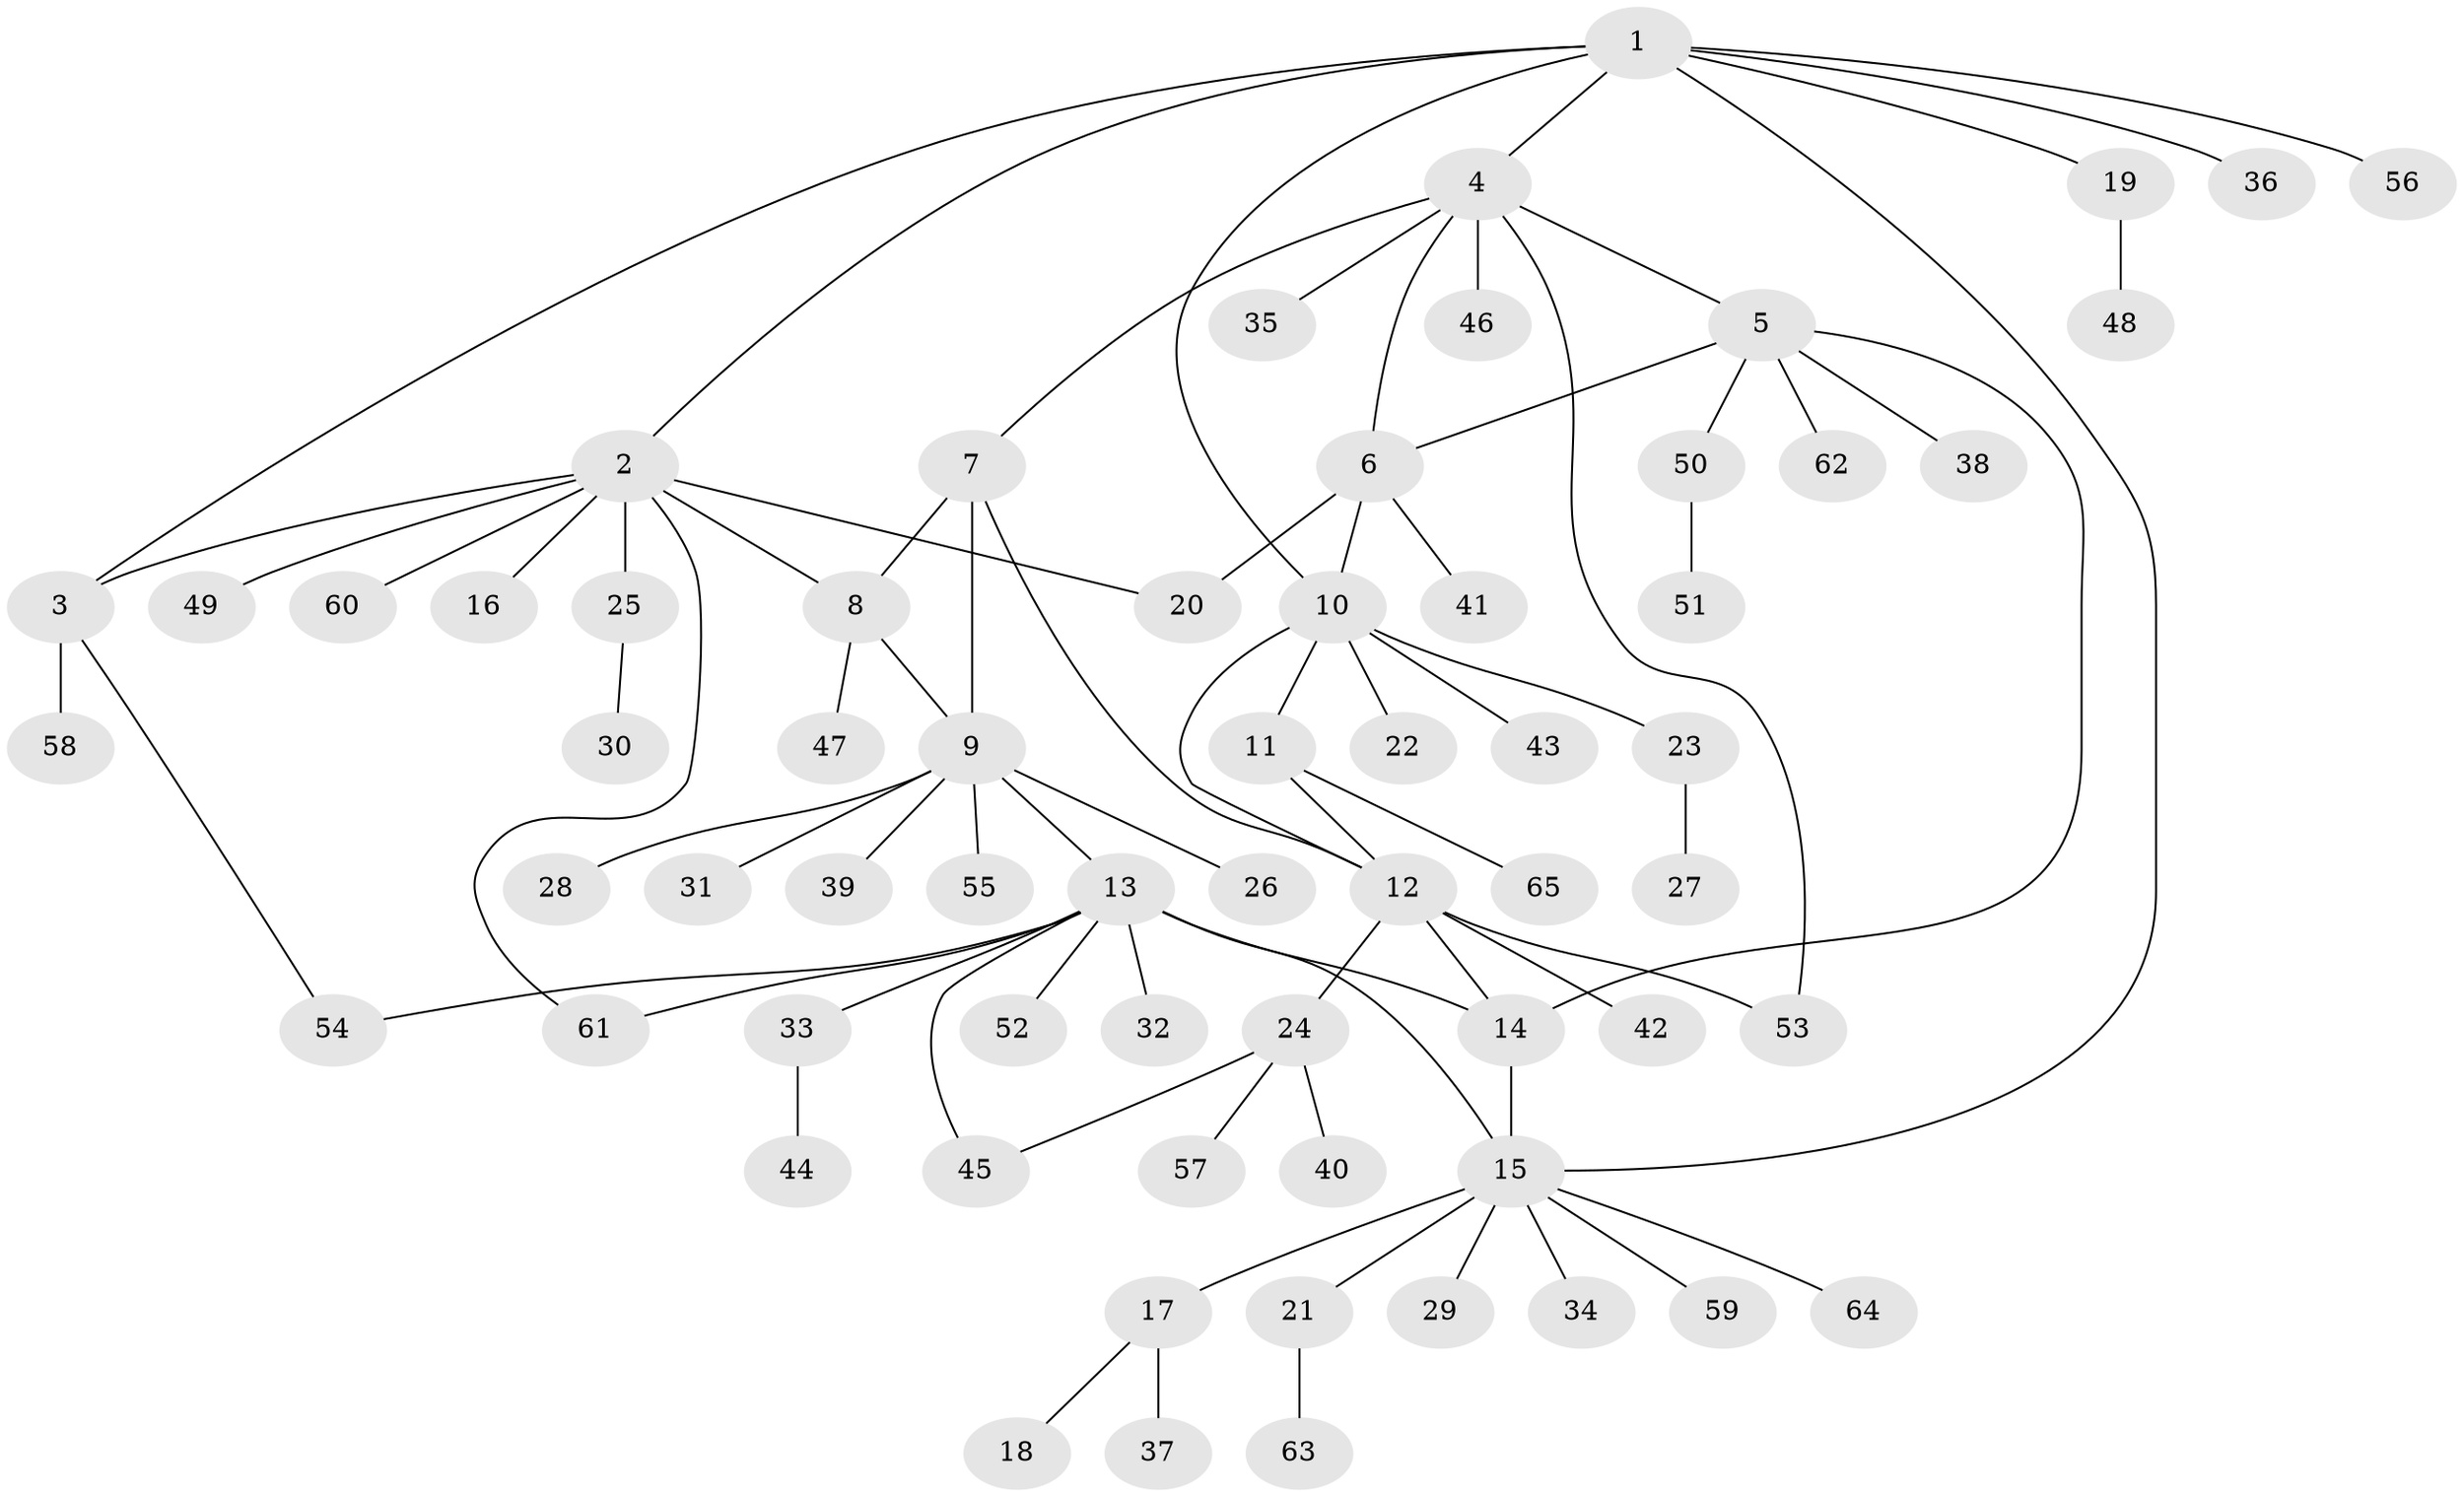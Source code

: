 // coarse degree distribution, {5: 0.10526315789473684, 8: 0.10526315789473684, 4: 0.15789473684210525, 2: 0.10526315789473684, 1: 0.5263157894736842}
// Generated by graph-tools (version 1.1) at 2025/19/03/04/25 18:19:33]
// undirected, 65 vertices, 80 edges
graph export_dot {
graph [start="1"]
  node [color=gray90,style=filled];
  1;
  2;
  3;
  4;
  5;
  6;
  7;
  8;
  9;
  10;
  11;
  12;
  13;
  14;
  15;
  16;
  17;
  18;
  19;
  20;
  21;
  22;
  23;
  24;
  25;
  26;
  27;
  28;
  29;
  30;
  31;
  32;
  33;
  34;
  35;
  36;
  37;
  38;
  39;
  40;
  41;
  42;
  43;
  44;
  45;
  46;
  47;
  48;
  49;
  50;
  51;
  52;
  53;
  54;
  55;
  56;
  57;
  58;
  59;
  60;
  61;
  62;
  63;
  64;
  65;
  1 -- 2;
  1 -- 3;
  1 -- 4;
  1 -- 10;
  1 -- 15;
  1 -- 19;
  1 -- 36;
  1 -- 56;
  2 -- 3;
  2 -- 8;
  2 -- 16;
  2 -- 20;
  2 -- 25;
  2 -- 49;
  2 -- 60;
  2 -- 61;
  3 -- 54;
  3 -- 58;
  4 -- 5;
  4 -- 6;
  4 -- 7;
  4 -- 35;
  4 -- 46;
  4 -- 53;
  5 -- 6;
  5 -- 14;
  5 -- 38;
  5 -- 50;
  5 -- 62;
  6 -- 10;
  6 -- 20;
  6 -- 41;
  7 -- 8;
  7 -- 9;
  7 -- 12;
  8 -- 9;
  8 -- 47;
  9 -- 13;
  9 -- 26;
  9 -- 28;
  9 -- 31;
  9 -- 39;
  9 -- 55;
  10 -- 11;
  10 -- 12;
  10 -- 22;
  10 -- 23;
  10 -- 43;
  11 -- 12;
  11 -- 65;
  12 -- 14;
  12 -- 24;
  12 -- 42;
  12 -- 53;
  13 -- 14;
  13 -- 15;
  13 -- 32;
  13 -- 33;
  13 -- 45;
  13 -- 52;
  13 -- 54;
  13 -- 61;
  14 -- 15;
  15 -- 17;
  15 -- 21;
  15 -- 29;
  15 -- 34;
  15 -- 59;
  15 -- 64;
  17 -- 18;
  17 -- 37;
  19 -- 48;
  21 -- 63;
  23 -- 27;
  24 -- 40;
  24 -- 45;
  24 -- 57;
  25 -- 30;
  33 -- 44;
  50 -- 51;
}
